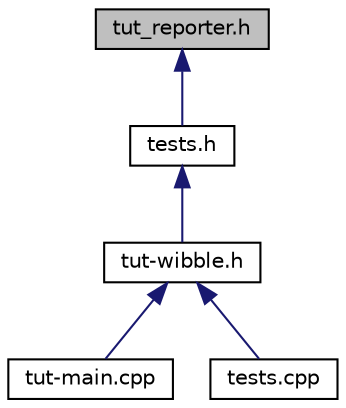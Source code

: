 digraph G
{
  edge [fontname="Helvetica",fontsize="10",labelfontname="Helvetica",labelfontsize="10"];
  node [fontname="Helvetica",fontsize="10",shape=record];
  Node1 [label="tut_reporter.h",height=0.2,width=0.4,color="black", fillcolor="grey75", style="filled" fontcolor="black"];
  Node1 -> Node2 [dir="back",color="midnightblue",fontsize="10",style="solid",fontname="Helvetica"];
  Node2 [label="tests.h",height=0.2,width=0.4,color="black", fillcolor="white", style="filled",URL="$tests_8h.html"];
  Node2 -> Node3 [dir="back",color="midnightblue",fontsize="10",style="solid",fontname="Helvetica"];
  Node3 [label="tut-wibble.h",height=0.2,width=0.4,color="black", fillcolor="white", style="filled",URL="$tut-wibble_8h.html"];
  Node3 -> Node4 [dir="back",color="midnightblue",fontsize="10",style="solid",fontname="Helvetica"];
  Node4 [label="tut-main.cpp",height=0.2,width=0.4,color="black", fillcolor="white", style="filled",URL="$tut-main_8cpp.html"];
  Node3 -> Node5 [dir="back",color="midnightblue",fontsize="10",style="solid",fontname="Helvetica"];
  Node5 [label="tests.cpp",height=0.2,width=0.4,color="black", fillcolor="white", style="filled",URL="$tests_8cpp.html"];
}
